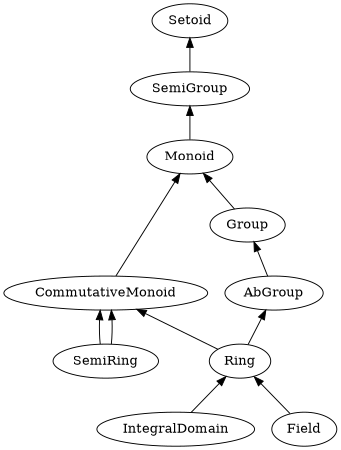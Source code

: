 digraph {
  size="5,3";
  margin=0;
  rankdir=BT;
  SemiGroup -> Setoid
  Monoid -> SemiGroup
  CommutativeMonoid -> Monoid
  Group -> Monoid
  AbGroup -> Group
  SemiRing -> CommutativeMonoid
  SemiRing -> CommutativeMonoid
  Ring -> AbGroup
  Ring -> CommutativeMonoid
  IntegralDomain -> Ring
  Field -> Ring
}

